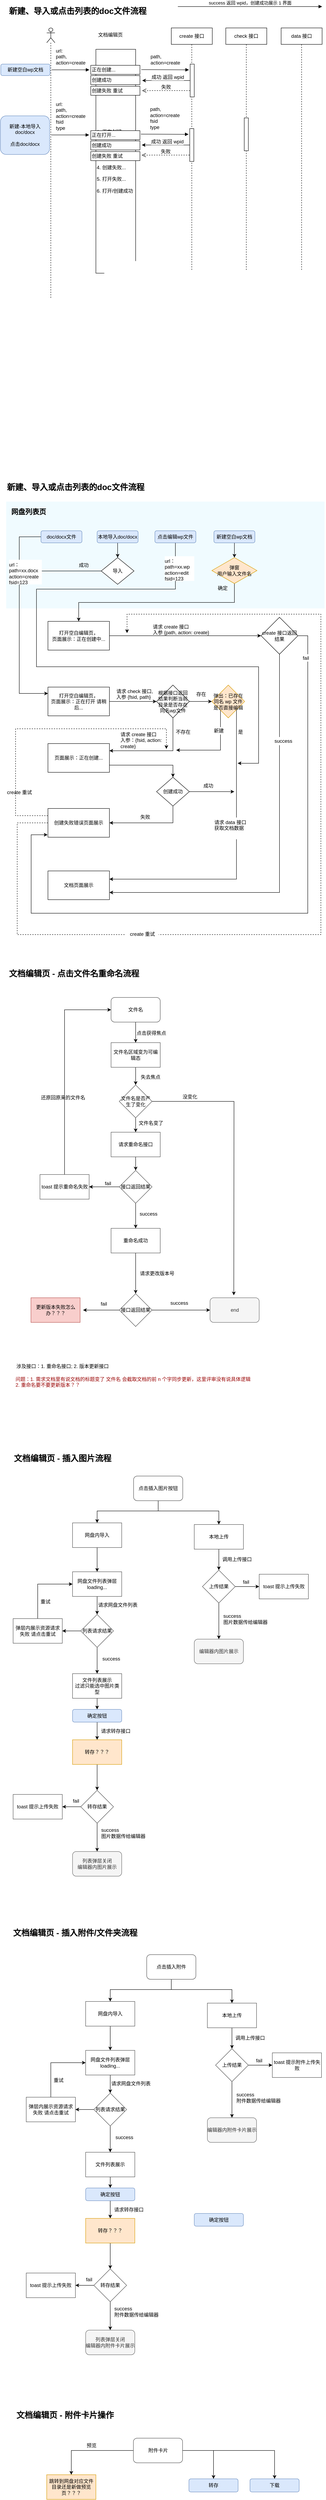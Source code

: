 <mxfile version="13.3.9" type="github">
  <diagram id="Zyiit8WRXVwheUQ-SJ99" name="Page-1">
    <mxGraphModel dx="1351" dy="1966" grid="0" gridSize="10" guides="1" tooltips="1" connect="1" arrows="1" fold="1" page="1" pageScale="1" pageWidth="827" pageHeight="1169" math="0" shadow="0">
      <root>
        <mxCell id="0" />
        <mxCell id="1" parent="0" />
        <mxCell id="1aMFZUBl64lX4fMlub7T-30" value="1. 正在创建...&lt;br&gt;&lt;br&gt;2. 正在打开...&lt;br&gt;&lt;br&gt;3. 正在转码中...&lt;br&gt;&lt;br&gt;4. 创建失败...&lt;br&gt;&lt;br&gt;5. 打开失败...&lt;br&gt;&lt;br&gt;6. 打开/创建成功" style="rounded=0;whiteSpace=wrap;html=1;align=left;" vertex="1" parent="1">
          <mxGeometry x="244" y="-1027" width="97" height="545" as="geometry" />
        </mxCell>
        <mxCell id="uxCuHHejZAC-gQjQRYmj-120" value="" style="rounded=0;whiteSpace=wrap;html=1;fillColor=#F0FBFF;fontSize=12;dashed=1;strokeColor=none;" parent="1" vertex="1">
          <mxGeometry x="25" y="74" width="777" height="260" as="geometry" />
        </mxCell>
        <mxCell id="uxCuHHejZAC-gQjQRYmj-5" style="edgeStyle=orthogonalEdgeStyle;rounded=0;orthogonalLoop=1;jettySize=auto;html=1;exitX=0.5;exitY=1;exitDx=0;exitDy=0;" parent="1" source="uxCuHHejZAC-gQjQRYmj-1" edge="1">
          <mxGeometry relative="1" as="geometry">
            <mxPoint x="590" y="711" as="targetPoint" />
            <Array as="points">
              <mxPoint x="438" y="287" />
              <mxPoint x="99" y="287" />
              <mxPoint x="99" y="476" />
              <mxPoint x="641" y="476" />
              <mxPoint x="641" y="711" />
            </Array>
          </mxGeometry>
        </mxCell>
        <mxCell id="uxCuHHejZAC-gQjQRYmj-1" value="点击编辑wp文件" style="rounded=1;whiteSpace=wrap;html=1;fillColor=#dae8fc;strokeColor=#6c8ebf;" parent="1" vertex="1">
          <mxGeometry x="388" y="145" width="100" height="29.37" as="geometry" />
        </mxCell>
        <mxCell id="XxC4l4LAaYLKOjhg_-a7-9" style="edgeStyle=orthogonalEdgeStyle;rounded=0;orthogonalLoop=1;jettySize=auto;html=1;entryX=0.5;entryY=0;entryDx=0;entryDy=0;fontSize=20;exitX=0.5;exitY=1;exitDx=0;exitDy=0;" parent="1" source="XxC4l4LAaYLKOjhg_-a7-12" target="uxCuHHejZAC-gQjQRYmj-22" edge="1">
          <mxGeometry relative="1" as="geometry" />
        </mxCell>
        <mxCell id="uxCuHHejZAC-gQjQRYmj-20" value="确定" style="text;html=1;align=center;verticalAlign=middle;resizable=0;points=[];autosize=1;" parent="1" vertex="1">
          <mxGeometry x="533" y="275.37" width="40" height="20" as="geometry" />
        </mxCell>
        <mxCell id="uxCuHHejZAC-gQjQRYmj-26" value="" style="edgeStyle=orthogonalEdgeStyle;rounded=0;orthogonalLoop=1;jettySize=auto;html=1;entryX=0;entryY=0.5;entryDx=0;entryDy=0;" parent="1" source="uxCuHHejZAC-gQjQRYmj-22" target="uxCuHHejZAC-gQjQRYmj-25" edge="1">
          <mxGeometry relative="1" as="geometry">
            <Array as="points" />
          </mxGeometry>
        </mxCell>
        <mxCell id="uxCuHHejZAC-gQjQRYmj-22" value="&lt;span&gt;打开空白编辑页，&lt;br&gt;&lt;/span&gt;页面展示：正在创建中..." style="rounded=0;whiteSpace=wrap;html=1;" parent="1" vertex="1">
          <mxGeometry x="127" y="365.5" width="150" height="70" as="geometry" />
        </mxCell>
        <mxCell id="XxC4l4LAaYLKOjhg_-a7-23" style="edgeStyle=orthogonalEdgeStyle;rounded=0;orthogonalLoop=1;jettySize=auto;html=1;entryX=0.5;entryY=0;entryDx=0;entryDy=0;fontSize=12;exitX=1;exitY=0.75;exitDx=0;exitDy=0;" parent="1" source="uxCuHHejZAC-gQjQRYmj-51" target="uxCuHHejZAC-gQjQRYmj-87" edge="1">
          <mxGeometry relative="1" as="geometry" />
        </mxCell>
        <mxCell id="uxCuHHejZAC-gQjQRYmj-51" value="页面展示：正在创建..." style="rounded=0;whiteSpace=wrap;html=1;" parent="1" vertex="1">
          <mxGeometry x="127" y="663" width="150" height="70" as="geometry" />
        </mxCell>
        <mxCell id="uxCuHHejZAC-gQjQRYmj-36" value="" style="edgeStyle=orthogonalEdgeStyle;rounded=0;orthogonalLoop=1;jettySize=auto;html=1;entryX=1;entryY=0.75;entryDx=0;entryDy=0;exitX=0.5;exitY=1;exitDx=0;exitDy=0;" parent="1" source="uxCuHHejZAC-gQjQRYmj-25" target="uxCuHHejZAC-gQjQRYmj-78" edge="1">
          <mxGeometry relative="1" as="geometry">
            <mxPoint x="562" y="445.5" as="sourcePoint" />
            <mxPoint x="527" y="1065.5" as="targetPoint" />
            <Array as="points">
              <mxPoint x="692" y="1025" />
            </Array>
          </mxGeometry>
        </mxCell>
        <mxCell id="XxC4l4LAaYLKOjhg_-a7-25" style="edgeStyle=orthogonalEdgeStyle;rounded=0;orthogonalLoop=1;jettySize=auto;html=1;fontSize=12;" parent="1" source="uxCuHHejZAC-gQjQRYmj-25" edge="1">
          <mxGeometry relative="1" as="geometry">
            <mxPoint x="126" y="885" as="targetPoint" />
            <Array as="points">
              <mxPoint x="761" y="400" />
              <mxPoint x="761" y="1076" />
              <mxPoint x="86" y="1076" />
              <mxPoint x="86" y="885" />
            </Array>
          </mxGeometry>
        </mxCell>
        <mxCell id="uxCuHHejZAC-gQjQRYmj-25" value="create 接口返回结果" style="rhombus;whiteSpace=wrap;html=1;" parent="1" vertex="1">
          <mxGeometry x="647" y="355.5" width="90" height="90" as="geometry" />
        </mxCell>
        <mxCell id="uxCuHHejZAC-gQjQRYmj-27" style="edgeStyle=orthogonalEdgeStyle;rounded=0;orthogonalLoop=1;jettySize=auto;html=1;exitX=0.5;exitY=1;exitDx=0;exitDy=0;" parent="1" source="uxCuHHejZAC-gQjQRYmj-25" target="uxCuHHejZAC-gQjQRYmj-25" edge="1">
          <mxGeometry relative="1" as="geometry" />
        </mxCell>
        <mxCell id="uxCuHHejZAC-gQjQRYmj-31" value="success" style="text;html=1;align=center;verticalAlign=middle;resizable=0;points=[];autosize=1;fillColor=#ffffff;" parent="1" vertex="1">
          <mxGeometry x="671" y="647" width="60" height="20" as="geometry" />
        </mxCell>
        <mxCell id="uxCuHHejZAC-gQjQRYmj-72" value="" style="edgeStyle=orthogonalEdgeStyle;rounded=0;orthogonalLoop=1;jettySize=auto;html=1;fontSize=12;exitX=0;exitY=0.5;exitDx=0;exitDy=0;" parent="1" source="uxCuHHejZAC-gQjQRYmj-118" target="uxCuHHejZAC-gQjQRYmj-55" edge="1">
          <mxGeometry relative="1" as="geometry">
            <mxPoint x="85" y="452.5" as="sourcePoint" />
            <Array as="points">
              <mxPoint x="57" y="160" />
              <mxPoint x="57" y="541" />
            </Array>
          </mxGeometry>
        </mxCell>
        <mxCell id="XxC4l4LAaYLKOjhg_-a7-21" style="edgeStyle=orthogonalEdgeStyle;rounded=0;orthogonalLoop=1;jettySize=auto;html=1;entryX=0;entryY=0.5;entryDx=0;entryDy=0;fontSize=12;" parent="1" source="uxCuHHejZAC-gQjQRYmj-44" target="uxCuHHejZAC-gQjQRYmj-73" edge="1">
          <mxGeometry relative="1" as="geometry" />
        </mxCell>
        <mxCell id="uxCuHHejZAC-gQjQRYmj-44" value="根据接口返回结果判断当前目录是否存在同名wp文件" style="rhombus;whiteSpace=wrap;html=1;" parent="1" vertex="1">
          <mxGeometry x="392" y="520.5" width="80" height="80" as="geometry" />
        </mxCell>
        <mxCell id="uxCuHHejZAC-gQjQRYmj-49" value="请求 create 接口&#xa;入参 {path, action: create}&#xa;" style="text;strokeColor=none;fillColor=none;spacing=0;spacingTop=0;overflow=hidden;rounded=0;dashed=1;fontSize=12;verticalAlign=top;horizontal=1;whiteSpace=wrap;" parent="1" vertex="1">
          <mxGeometry x="383" y="367" width="161" height="50" as="geometry" />
        </mxCell>
        <mxCell id="uxCuHHejZAC-gQjQRYmj-71" style="edgeStyle=orthogonalEdgeStyle;rounded=0;orthogonalLoop=1;jettySize=auto;html=1;entryX=0;entryY=0.5;entryDx=0;entryDy=0;fontSize=12;" parent="1" source="uxCuHHejZAC-gQjQRYmj-55" target="uxCuHHejZAC-gQjQRYmj-44" edge="1">
          <mxGeometry relative="1" as="geometry" />
        </mxCell>
        <mxCell id="uxCuHHejZAC-gQjQRYmj-55" value="&lt;span&gt;打开空白编辑页，&lt;br&gt;&lt;/span&gt;页面展示：正在打开 请稍后..." style="rounded=0;whiteSpace=wrap;html=1;" parent="1" vertex="1">
          <mxGeometry x="127" y="525.5" width="150" height="70" as="geometry" />
        </mxCell>
        <mxCell id="uxCuHHejZAC-gQjQRYmj-56" value="请求 check 接口, &#xa;入参 {fsid, path}&#xa;" style="text;strokeColor=none;fillColor=none;spacing=0;spacingTop=0;overflow=hidden;rounded=0;dashed=1;fontSize=12;verticalAlign=top;horizontal=1;whiteSpace=wrap;" parent="1" vertex="1">
          <mxGeometry x="294" y="524" width="93" height="50" as="geometry" />
        </mxCell>
        <mxCell id="uxCuHHejZAC-gQjQRYmj-80" value="" style="edgeStyle=orthogonalEdgeStyle;rounded=0;orthogonalLoop=1;jettySize=auto;html=1;fontSize=12;exitX=1;exitY=1;exitDx=0;exitDy=0;" parent="1" source="uxCuHHejZAC-gQjQRYmj-73" target="uxCuHHejZAC-gQjQRYmj-78" edge="1">
          <mxGeometry relative="1" as="geometry">
            <mxPoint x="323" y="993" as="targetPoint" />
            <Array as="points">
              <mxPoint x="587" y="993" />
            </Array>
          </mxGeometry>
        </mxCell>
        <mxCell id="uxCuHHejZAC-gQjQRYmj-83" style="edgeStyle=orthogonalEdgeStyle;rounded=0;orthogonalLoop=1;jettySize=auto;html=1;fontSize=12;entryX=1;entryY=0.25;entryDx=0;entryDy=0;exitX=0.5;exitY=1;exitDx=0;exitDy=0;" parent="1" source="uxCuHHejZAC-gQjQRYmj-44" target="uxCuHHejZAC-gQjQRYmj-51" edge="1">
          <mxGeometry relative="1" as="geometry">
            <mxPoint x="319" y="680" as="targetPoint" />
            <Array as="points">
              <mxPoint x="432" y="681" />
            </Array>
          </mxGeometry>
        </mxCell>
        <mxCell id="XxC4l4LAaYLKOjhg_-a7-33" style="edgeStyle=orthogonalEdgeStyle;rounded=0;orthogonalLoop=1;jettySize=auto;html=1;fontSize=12;exitX=0;exitY=1;exitDx=0;exitDy=0;" parent="1" source="uxCuHHejZAC-gQjQRYmj-73" edge="1">
          <mxGeometry relative="1" as="geometry">
            <mxPoint x="440" y="679" as="targetPoint" />
            <Array as="points">
              <mxPoint x="548" y="679" />
            </Array>
          </mxGeometry>
        </mxCell>
        <mxCell id="uxCuHHejZAC-gQjQRYmj-73" value="&lt;span&gt;弹出：已存在同名 wp 文件是否直接编辑&lt;/span&gt;" style="rhombus;whiteSpace=wrap;html=1;fillColor=#ffe6cc;fontSize=12;strokeColor=#d79b00;" parent="1" vertex="1">
          <mxGeometry x="527" y="520.5" width="80" height="80" as="geometry" />
        </mxCell>
        <mxCell id="uxCuHHejZAC-gQjQRYmj-77" value="存在" style="text;html=1;align=left;verticalAlign=middle;resizable=0;points=[];autosize=1;fontSize=12;" parent="1" vertex="1">
          <mxGeometry x="486.5" y="533" width="40" height="20" as="geometry" />
        </mxCell>
        <mxCell id="uxCuHHejZAC-gQjQRYmj-78" value="文档页面展示" style="rounded=0;whiteSpace=wrap;html=1;fillColor=#ffffff;fontSize=12;" parent="1" vertex="1">
          <mxGeometry x="127" y="973" width="150" height="70" as="geometry" />
        </mxCell>
        <mxCell id="uxCuHHejZAC-gQjQRYmj-79" value="是" style="text;strokeColor=none;fillColor=none;spacing=0;spacingTop=0;overflow=hidden;rounded=0;dashed=1;fontSize=12;verticalAlign=top;horizontal=1;whiteSpace=wrap;" parent="1" vertex="1">
          <mxGeometry x="591" y="623" width="23" height="24" as="geometry" />
        </mxCell>
        <mxCell id="uxCuHHejZAC-gQjQRYmj-85" value="请求 create 接口 &#xa;入参：{fsid, action: create}" style="text;strokeColor=none;fillColor=none;spacing=0;spacingTop=0;overflow=hidden;rounded=0;dashed=1;fontSize=12;verticalAlign=top;horizontal=1;whiteSpace=wrap;" parent="1" vertex="1">
          <mxGeometry x="304" y="629" width="100" height="55" as="geometry" />
        </mxCell>
        <mxCell id="uxCuHHejZAC-gQjQRYmj-109" style="edgeStyle=orthogonalEdgeStyle;rounded=0;orthogonalLoop=1;jettySize=auto;html=1;entryX=1;entryY=0.5;entryDx=0;entryDy=0;fontSize=12;exitX=0.5;exitY=1;exitDx=0;exitDy=0;" parent="1" source="uxCuHHejZAC-gQjQRYmj-87" target="uxCuHHejZAC-gQjQRYmj-93" edge="1">
          <mxGeometry relative="1" as="geometry">
            <mxPoint x="393" y="823" as="sourcePoint" />
            <Array as="points">
              <mxPoint x="432" y="856" />
            </Array>
          </mxGeometry>
        </mxCell>
        <mxCell id="XxC4l4LAaYLKOjhg_-a7-22" style="edgeStyle=orthogonalEdgeStyle;rounded=0;orthogonalLoop=1;jettySize=auto;html=1;fontSize=12;" parent="1" source="uxCuHHejZAC-gQjQRYmj-87" edge="1">
          <mxGeometry relative="1" as="geometry">
            <mxPoint x="581.667" y="780" as="targetPoint" />
          </mxGeometry>
        </mxCell>
        <mxCell id="uxCuHHejZAC-gQjQRYmj-87" value="创建成功" style="rhombus;whiteSpace=wrap;html=1;fillColor=#ffffff;fontSize=12;" parent="1" vertex="1">
          <mxGeometry x="392" y="745" width="80" height="70" as="geometry" />
        </mxCell>
        <mxCell id="uxCuHHejZAC-gQjQRYmj-110" style="edgeStyle=orthogonalEdgeStyle;rounded=0;orthogonalLoop=1;jettySize=auto;html=1;fontSize=12;exitX=0;exitY=0.25;exitDx=0;exitDy=0;dashed=1;" parent="1" source="uxCuHHejZAC-gQjQRYmj-93" edge="1">
          <mxGeometry relative="1" as="geometry">
            <mxPoint x="127.0" y="878" as="sourcePoint" />
            <mxPoint x="416" y="676" as="targetPoint" />
            <Array as="points">
              <mxPoint x="48" y="838" />
              <mxPoint x="48" y="627" />
              <mxPoint x="416" y="627" />
            </Array>
          </mxGeometry>
        </mxCell>
        <mxCell id="XxC4l4LAaYLKOjhg_-a7-27" style="edgeStyle=orthogonalEdgeStyle;rounded=0;orthogonalLoop=1;jettySize=auto;html=1;fontSize=12;dashed=1;" parent="1" source="uxCuHHejZAC-gQjQRYmj-93" edge="1">
          <mxGeometry relative="1" as="geometry">
            <mxPoint x="320" y="394" as="targetPoint" />
            <Array as="points">
              <mxPoint x="52" y="856" />
              <mxPoint x="52" y="1128" />
              <mxPoint x="793" y="1128" />
              <mxPoint x="793" y="348" />
              <mxPoint x="320" y="348" />
            </Array>
          </mxGeometry>
        </mxCell>
        <mxCell id="uxCuHHejZAC-gQjQRYmj-93" value="创建失败错误页面展示" style="rounded=0;whiteSpace=wrap;html=1;fillColor=#ffffff;fontSize=12;" parent="1" vertex="1">
          <mxGeometry x="127" y="821" width="150" height="70" as="geometry" />
        </mxCell>
        <mxCell id="uxCuHHejZAC-gQjQRYmj-95" value="失败" style="text;html=1;align=center;verticalAlign=middle;resizable=0;points=[];autosize=1;fontSize=12;" parent="1" vertex="1">
          <mxGeometry x="347" y="833" width="34" height="18" as="geometry" />
        </mxCell>
        <mxCell id="uxCuHHejZAC-gQjQRYmj-98" value="create 重试" style="text;html=1;align=center;verticalAlign=middle;resizable=0;points=[];autosize=1;fontSize=12;" parent="1" vertex="1">
          <mxGeometry x="17" y="772" width="80" height="20" as="geometry" />
        </mxCell>
        <mxCell id="uxCuHHejZAC-gQjQRYmj-114" value="" style="edgeStyle=orthogonalEdgeStyle;rounded=0;orthogonalLoop=1;jettySize=auto;html=1;fontSize=12;" parent="1" source="uxCuHHejZAC-gQjQRYmj-103" target="uxCuHHejZAC-gQjQRYmj-113" edge="1">
          <mxGeometry relative="1" as="geometry" />
        </mxCell>
        <mxCell id="uxCuHHejZAC-gQjQRYmj-103" value="本地导入doc/docx" style="rounded=1;whiteSpace=wrap;html=1;fillColor=#dae8fc;fontSize=12;strokeColor=#6c8ebf;" parent="1" vertex="1">
          <mxGeometry x="247" y="145" width="100" height="29.37" as="geometry" />
        </mxCell>
        <mxCell id="uxCuHHejZAC-gQjQRYmj-106" value="成功" style="text;html=1;align=center;verticalAlign=middle;resizable=0;points=[];autosize=1;fontSize=12;" parent="1" vertex="1">
          <mxGeometry x="501" y="757" width="34" height="18" as="geometry" />
        </mxCell>
        <mxCell id="XxC4l4LAaYLKOjhg_-a7-8" style="edgeStyle=orthogonalEdgeStyle;rounded=0;orthogonalLoop=1;jettySize=auto;html=1;fontSize=20;" parent="1" source="uxCuHHejZAC-gQjQRYmj-113" edge="1">
          <mxGeometry relative="1" as="geometry">
            <mxPoint x="57" y="243" as="targetPoint" />
          </mxGeometry>
        </mxCell>
        <mxCell id="uxCuHHejZAC-gQjQRYmj-113" value="导入" style="rhombus;whiteSpace=wrap;html=1;fillColor=#ffffff;fontSize=12;" parent="1" vertex="1">
          <mxGeometry x="257" y="210.37" width="80" height="65" as="geometry" />
        </mxCell>
        <mxCell id="uxCuHHejZAC-gQjQRYmj-118" value="doc/docx文件" style="rounded=1;whiteSpace=wrap;html=1;fillColor=#dae8fc;fontSize=12;strokeColor=#6c8ebf;" parent="1" vertex="1">
          <mxGeometry x="110" y="145" width="100" height="29.37" as="geometry" />
        </mxCell>
        <mxCell id="uxCuHHejZAC-gQjQRYmj-119" value="成功" style="text;html=1;align=center;verticalAlign=middle;resizable=0;points=[];autosize=1;fontSize=12;" parent="1" vertex="1">
          <mxGeometry x="194" y="219" width="40" height="20" as="geometry" />
        </mxCell>
        <mxCell id="uxCuHHejZAC-gQjQRYmj-122" value="网盘列表页" style="text;html=1;strokeColor=none;fillColor=none;align=center;verticalAlign=middle;whiteSpace=wrap;rounded=0;dashed=1;fontSize=17;fontStyle=1" parent="1" vertex="1">
          <mxGeometry x="30" y="90" width="100" height="20" as="geometry" />
        </mxCell>
        <mxCell id="XxC4l4LAaYLKOjhg_-a7-1" value="新建、导入或点击列表的doc文件流程" style="text;html=1;align=left;verticalAlign=middle;resizable=0;points=[];autosize=1;fontSize=20;fontStyle=1" parent="1" vertex="1">
          <mxGeometry x="25" y="24" width="346" height="28" as="geometry" />
        </mxCell>
        <mxCell id="XxC4l4LAaYLKOjhg_-a7-3" value="文档编辑页 - 点击文件名重命名流程" style="text;html=1;align=left;verticalAlign=middle;resizable=0;points=[];autosize=1;fontSize=20;fontStyle=1" parent="1" vertex="1">
          <mxGeometry x="30" y="1208" width="328" height="28" as="geometry" />
        </mxCell>
        <mxCell id="XxC4l4LAaYLKOjhg_-a7-10" style="edgeStyle=orthogonalEdgeStyle;rounded=0;orthogonalLoop=1;jettySize=auto;html=1;exitX=0.5;exitY=1;exitDx=0;exitDy=0;entryX=0.5;entryY=0;entryDx=0;entryDy=0;" parent="1" source="XxC4l4LAaYLKOjhg_-a7-11" target="XxC4l4LAaYLKOjhg_-a7-12" edge="1">
          <mxGeometry relative="1" as="geometry">
            <mxPoint x="652" y="242.5" as="targetPoint" />
            <Array as="points" />
          </mxGeometry>
        </mxCell>
        <mxCell id="XxC4l4LAaYLKOjhg_-a7-11" value="新建空白wp文档" style="rounded=1;whiteSpace=wrap;html=1;fillColor=#dae8fc;strokeColor=#6c8ebf;" parent="1" vertex="1">
          <mxGeometry x="532" y="145" width="100" height="29.37" as="geometry" />
        </mxCell>
        <mxCell id="XxC4l4LAaYLKOjhg_-a7-12" value="弹窗&lt;br&gt;用户输入文件名" style="rhombus;whiteSpace=wrap;html=1;fillColor=#ffe6cc;strokeColor=#d79b00;" parent="1" vertex="1">
          <mxGeometry x="527" y="210.37" width="110" height="63" as="geometry" />
        </mxCell>
        <mxCell id="XxC4l4LAaYLKOjhg_-a7-14" value="请求 data 接口 获取文档数据" style="text;strokeColor=none;fillColor=#ffffff;spacing=0;spacingTop=0;overflow=hidden;rounded=0;dashed=1;fontSize=12;verticalAlign=top;horizontal=1;whiteSpace=wrap;" parent="1" vertex="1">
          <mxGeometry x="533" y="843" width="87" height="53" as="geometry" />
        </mxCell>
        <mxCell id="XxC4l4LAaYLKOjhg_-a7-15" value="url：&#xa;path=xx.wp&#xa;action=edit&#xa;fsid=123&#xa;&#xa;&#xa;" style="text;strokeColor=none;fillColor=#ffffff;spacing=0;spacingTop=0;overflow=hidden;rounded=0;dashed=1;fontSize=12;verticalAlign=top;horizontal=1;whiteSpace=wrap;" parent="1" vertex="1">
          <mxGeometry x="412" y="207" width="72" height="60" as="geometry" />
        </mxCell>
        <mxCell id="XxC4l4LAaYLKOjhg_-a7-17" value="不存在" style="text;html=1;align=left;verticalAlign=middle;resizable=0;points=[];autosize=1;fontSize=12;horizontal=1;" parent="1" vertex="1">
          <mxGeometry x="437" y="626" width="46" height="18" as="geometry" />
        </mxCell>
        <mxCell id="XxC4l4LAaYLKOjhg_-a7-26" value="fail" style="text;html=1;align=center;verticalAlign=middle;resizable=0;points=[];autosize=1;fillColor=#ffffff;" parent="1" vertex="1">
          <mxGeometry x="743" y="445.5" width="25" height="18" as="geometry" />
        </mxCell>
        <mxCell id="uxCuHHejZAC-gQjQRYmj-53" value="url：&#xa;path=xx.docx&#xa;action=create&#xa;fsid=123&#xa;&#xa;&#xa;" style="text;strokeColor=none;fillColor=#ffffff;spacing=0;spacingTop=0;overflow=hidden;rounded=0;dashed=1;fontSize=12;verticalAlign=top;horizontal=1;whiteSpace=wrap;" parent="1" vertex="1">
          <mxGeometry x="32" y="215.5" width="80" height="60" as="geometry" />
        </mxCell>
        <mxCell id="XxC4l4LAaYLKOjhg_-a7-32" value="create 重试" style="text;html=1;align=center;verticalAlign=middle;resizable=0;points=[];autosize=1;fontSize=12;fillColor=#ffffff;" parent="1" vertex="1">
          <mxGeometry x="317" y="1117" width="80" height="20" as="geometry" />
        </mxCell>
        <mxCell id="XxC4l4LAaYLKOjhg_-a7-34" value="新建" style="text;html=1;align=left;verticalAlign=middle;resizable=0;points=[];autosize=1;fontSize=12;horizontal=1;fillColor=#ffffff;" parent="1" vertex="1">
          <mxGeometry x="530" y="623" width="34" height="18" as="geometry" />
        </mxCell>
        <mxCell id="XxC4l4LAaYLKOjhg_-a7-44" style="edgeStyle=orthogonalEdgeStyle;rounded=0;orthogonalLoop=1;jettySize=auto;html=1;entryX=0.5;entryY=0;entryDx=0;entryDy=0;fontSize=12;" parent="1" source="XxC4l4LAaYLKOjhg_-a7-36" target="XxC4l4LAaYLKOjhg_-a7-43" edge="1">
          <mxGeometry relative="1" as="geometry" />
        </mxCell>
        <mxCell id="XxC4l4LAaYLKOjhg_-a7-36" value="请求重命名接口" style="rounded=0;whiteSpace=wrap;html=1;strokeColor=#4D4D4D;fillColor=#ffffff;fontSize=12;align=center;" parent="1" vertex="1">
          <mxGeometry x="281" y="1609" width="120" height="60" as="geometry" />
        </mxCell>
        <mxCell id="XxC4l4LAaYLKOjhg_-a7-41" style="edgeStyle=orthogonalEdgeStyle;rounded=0;orthogonalLoop=1;jettySize=auto;html=1;entryX=0.5;entryY=0;entryDx=0;entryDy=0;fontSize=12;" parent="1" source="XxC4l4LAaYLKOjhg_-a7-37" target="XxC4l4LAaYLKOjhg_-a7-36" edge="1">
          <mxGeometry relative="1" as="geometry" />
        </mxCell>
        <mxCell id="XxC4l4LAaYLKOjhg_-a7-64" style="edgeStyle=orthogonalEdgeStyle;rounded=0;orthogonalLoop=1;jettySize=auto;html=1;fontSize=12;" parent="1" source="XxC4l4LAaYLKOjhg_-a7-37" edge="1">
          <mxGeometry relative="1" as="geometry">
            <mxPoint x="580.5" y="2006" as="targetPoint" />
          </mxGeometry>
        </mxCell>
        <mxCell id="XxC4l4LAaYLKOjhg_-a7-37" value="文件名是否产生了变化" style="rhombus;whiteSpace=wrap;html=1;strokeColor=#4D4D4D;fillColor=#ffffff;fontSize=12;align=center;" parent="1" vertex="1">
          <mxGeometry x="301" y="1494" width="80" height="80" as="geometry" />
        </mxCell>
        <mxCell id="XxC4l4LAaYLKOjhg_-a7-59" style="edgeStyle=orthogonalEdgeStyle;rounded=0;orthogonalLoop=1;jettySize=auto;html=1;entryX=0.5;entryY=0;entryDx=0;entryDy=0;fontSize=12;" parent="1" source="XxC4l4LAaYLKOjhg_-a7-38" target="XxC4l4LAaYLKOjhg_-a7-58" edge="1">
          <mxGeometry relative="1" as="geometry" />
        </mxCell>
        <mxCell id="XxC4l4LAaYLKOjhg_-a7-38" value="文件名" style="rounded=1;whiteSpace=wrap;html=1;strokeColor=#4D4D4D;fillColor=#ffffff;fontSize=12;align=center;" parent="1" vertex="1">
          <mxGeometry x="281" y="1281" width="120" height="60" as="geometry" />
        </mxCell>
        <mxCell id="XxC4l4LAaYLKOjhg_-a7-39" value="失去焦点" style="text;html=1;align=center;verticalAlign=middle;resizable=0;points=[];autosize=1;fontSize=12;" parent="1" vertex="1">
          <mxGeometry x="347.5" y="1466" width="58" height="18" as="geometry" />
        </mxCell>
        <mxCell id="XxC4l4LAaYLKOjhg_-a7-42" value="文件名变了" style="text;html=1;align=center;verticalAlign=middle;resizable=0;points=[];autosize=1;fontSize=12;" parent="1" vertex="1">
          <mxGeometry x="343" y="1578" width="70" height="18" as="geometry" />
        </mxCell>
        <mxCell id="XxC4l4LAaYLKOjhg_-a7-47" style="edgeStyle=orthogonalEdgeStyle;rounded=0;orthogonalLoop=1;jettySize=auto;html=1;exitX=0.5;exitY=1;exitDx=0;exitDy=0;entryX=0.5;entryY=0;entryDx=0;entryDy=0;fontSize=12;" parent="1" source="XxC4l4LAaYLKOjhg_-a7-43" target="XxC4l4LAaYLKOjhg_-a7-46" edge="1">
          <mxGeometry relative="1" as="geometry" />
        </mxCell>
        <mxCell id="XxC4l4LAaYLKOjhg_-a7-68" style="edgeStyle=orthogonalEdgeStyle;rounded=0;orthogonalLoop=1;jettySize=auto;html=1;entryX=1;entryY=0.5;entryDx=0;entryDy=0;fontSize=12;" parent="1" source="XxC4l4LAaYLKOjhg_-a7-43" target="XxC4l4LAaYLKOjhg_-a7-66" edge="1">
          <mxGeometry relative="1" as="geometry" />
        </mxCell>
        <mxCell id="XxC4l4LAaYLKOjhg_-a7-43" value="接口返回结果" style="rhombus;whiteSpace=wrap;html=1;strokeColor=#4D4D4D;fillColor=#ffffff;fontSize=12;align=center;" parent="1" vertex="1">
          <mxGeometry x="301" y="1702" width="80" height="80" as="geometry" />
        </mxCell>
        <mxCell id="XxC4l4LAaYLKOjhg_-a7-51" style="edgeStyle=orthogonalEdgeStyle;rounded=0;orthogonalLoop=1;jettySize=auto;html=1;entryX=0.5;entryY=0;entryDx=0;entryDy=0;fontSize=12;" parent="1" source="XxC4l4LAaYLKOjhg_-a7-46" target="XxC4l4LAaYLKOjhg_-a7-50" edge="1">
          <mxGeometry relative="1" as="geometry" />
        </mxCell>
        <mxCell id="XxC4l4LAaYLKOjhg_-a7-46" value="重命名成功" style="rounded=0;whiteSpace=wrap;html=1;strokeColor=#4D4D4D;fillColor=#ffffff;fontSize=12;align=center;" parent="1" vertex="1">
          <mxGeometry x="281" y="1843" width="120" height="60" as="geometry" />
        </mxCell>
        <mxCell id="XxC4l4LAaYLKOjhg_-a7-48" value="success" style="text;html=1;align=center;verticalAlign=middle;resizable=0;points=[];autosize=1;fontSize=12;" parent="1" vertex="1">
          <mxGeometry x="345.5" y="1799" width="53" height="18" as="geometry" />
        </mxCell>
        <mxCell id="XxC4l4LAaYLKOjhg_-a7-54" style="edgeStyle=orthogonalEdgeStyle;rounded=0;orthogonalLoop=1;jettySize=auto;html=1;exitX=1;exitY=0.5;exitDx=0;exitDy=0;entryX=0;entryY=0.5;entryDx=0;entryDy=0;fontSize=12;" parent="1" source="XxC4l4LAaYLKOjhg_-a7-50" target="XxC4l4LAaYLKOjhg_-a7-56" edge="1">
          <mxGeometry relative="1" as="geometry">
            <mxPoint x="631.5" y="1904" as="targetPoint" />
          </mxGeometry>
        </mxCell>
        <mxCell id="XxC4l4LAaYLKOjhg_-a7-72" style="edgeStyle=orthogonalEdgeStyle;rounded=0;orthogonalLoop=1;jettySize=auto;html=1;fontSize=12;" parent="1" source="XxC4l4LAaYLKOjhg_-a7-50" edge="1">
          <mxGeometry relative="1" as="geometry">
            <mxPoint x="212.731" y="2042" as="targetPoint" />
          </mxGeometry>
        </mxCell>
        <mxCell id="XxC4l4LAaYLKOjhg_-a7-50" value="接口返回结果" style="rhombus;whiteSpace=wrap;html=1;strokeColor=#4D4D4D;fillColor=#ffffff;fontSize=12;align=center;" parent="1" vertex="1">
          <mxGeometry x="301" y="2002" width="80" height="80" as="geometry" />
        </mxCell>
        <mxCell id="XxC4l4LAaYLKOjhg_-a7-52" value="请求更改版本号" style="text;html=1;align=center;verticalAlign=middle;resizable=0;points=[];autosize=1;fontSize=12;" parent="1" vertex="1">
          <mxGeometry x="345.5" y="1944" width="94" height="18" as="geometry" />
        </mxCell>
        <mxCell id="XxC4l4LAaYLKOjhg_-a7-55" value="success" style="text;html=1;align=center;verticalAlign=middle;resizable=0;points=[];autosize=1;fontSize=12;" parent="1" vertex="1">
          <mxGeometry x="420.5" y="2016" width="53" height="18" as="geometry" />
        </mxCell>
        <mxCell id="XxC4l4LAaYLKOjhg_-a7-56" value="end" style="rounded=1;whiteSpace=wrap;html=1;strokeColor=#666666;fillColor=#f5f5f5;fontSize=12;align=center;fontColor=#333333;" parent="1" vertex="1">
          <mxGeometry x="522.5" y="2012" width="120" height="60" as="geometry" />
        </mxCell>
        <mxCell id="XxC4l4LAaYLKOjhg_-a7-61" style="edgeStyle=orthogonalEdgeStyle;rounded=0;orthogonalLoop=1;jettySize=auto;html=1;fontSize=12;" parent="1" source="XxC4l4LAaYLKOjhg_-a7-58" target="XxC4l4LAaYLKOjhg_-a7-37" edge="1">
          <mxGeometry relative="1" as="geometry" />
        </mxCell>
        <mxCell id="XxC4l4LAaYLKOjhg_-a7-58" value="文件名区域变为可编辑态" style="rounded=0;whiteSpace=wrap;html=1;strokeColor=#4D4D4D;fillColor=#ffffff;fontSize=12;align=center;" parent="1" vertex="1">
          <mxGeometry x="281" y="1391" width="120" height="60" as="geometry" />
        </mxCell>
        <mxCell id="XxC4l4LAaYLKOjhg_-a7-60" value="点击获得焦点" style="text;html=1;align=center;verticalAlign=middle;resizable=0;points=[];autosize=1;fontSize=12;" parent="1" vertex="1">
          <mxGeometry x="338" y="1359" width="82" height="18" as="geometry" />
        </mxCell>
        <mxCell id="XxC4l4LAaYLKOjhg_-a7-65" value="没变化" style="text;html=1;align=center;verticalAlign=middle;resizable=0;points=[];autosize=1;fontSize=12;" parent="1" vertex="1">
          <mxGeometry x="449.5" y="1514" width="46" height="18" as="geometry" />
        </mxCell>
        <mxCell id="XxC4l4LAaYLKOjhg_-a7-67" style="edgeStyle=orthogonalEdgeStyle;rounded=0;orthogonalLoop=1;jettySize=auto;html=1;entryX=0;entryY=0.5;entryDx=0;entryDy=0;fontSize=12;exitX=0.5;exitY=0;exitDx=0;exitDy=0;" parent="1" source="XxC4l4LAaYLKOjhg_-a7-66" target="XxC4l4LAaYLKOjhg_-a7-38" edge="1">
          <mxGeometry relative="1" as="geometry">
            <Array as="points">
              <mxPoint x="167.5" y="1311" />
            </Array>
          </mxGeometry>
        </mxCell>
        <mxCell id="XxC4l4LAaYLKOjhg_-a7-66" value="toast 提示重命名失败" style="rounded=0;whiteSpace=wrap;html=1;strokeColor=#4D4D4D;fillColor=#ffffff;fontSize=12;align=center;" parent="1" vertex="1">
          <mxGeometry x="107.5" y="1712" width="120" height="60" as="geometry" />
        </mxCell>
        <mxCell id="XxC4l4LAaYLKOjhg_-a7-69" value="fail" style="text;html=1;align=center;verticalAlign=middle;resizable=0;points=[];autosize=1;fontSize=12;" parent="1" vertex="1">
          <mxGeometry x="260.5" y="1725" width="25" height="18" as="geometry" />
        </mxCell>
        <mxCell id="XxC4l4LAaYLKOjhg_-a7-70" value="&lt;h1&gt;&lt;span style=&quot;font-size: 12px ; font-weight: normal&quot;&gt;还原回原来的文件名&lt;/span&gt;&lt;br&gt;&lt;/h1&gt;" style="text;html=1;strokeColor=none;fillColor=none;spacing=5;spacingTop=-20;whiteSpace=wrap;overflow=hidden;rounded=0;fontSize=12;align=center;" parent="1" vertex="1">
          <mxGeometry x="94.5" y="1501" width="138" height="40" as="geometry" />
        </mxCell>
        <mxCell id="XxC4l4LAaYLKOjhg_-a7-71" value="涉及接口：1. 重命名接口; 2. 版本更新接口" style="text;html=1;align=left;verticalAlign=middle;resizable=0;points=[];autosize=1;fontSize=12;" parent="1" vertex="1">
          <mxGeometry x="48" y="2170" width="235" height="18" as="geometry" />
        </mxCell>
        <mxCell id="XxC4l4LAaYLKOjhg_-a7-73" value="fail" style="text;html=1;align=center;verticalAlign=middle;resizable=0;points=[];autosize=1;fontSize=12;" parent="1" vertex="1">
          <mxGeometry x="250.5" y="2018" width="25" height="18" as="geometry" />
        </mxCell>
        <mxCell id="XxC4l4LAaYLKOjhg_-a7-75" value="更新版本失败怎么办？？？" style="rounded=0;whiteSpace=wrap;html=1;strokeColor=#b85450;fillColor=#f8cecc;fontSize=12;align=center;" parent="1" vertex="1">
          <mxGeometry x="85.5" y="2012" width="120" height="60" as="geometry" />
        </mxCell>
        <mxCell id="XxC4l4LAaYLKOjhg_-a7-78" value="问题：1. 需求文档里有说文档的标题变了 文件名 会截取文档的前 n 个字同步更新，这里评审没有说具体逻辑&#xa;2. 重命名要不要更新版本？？" style="text;strokeColor=none;fillColor=none;spacing=0;spacingTop=0;overflow=hidden;rounded=0;fontSize=12;align=left;labelPosition=center;verticalLabelPosition=middle;verticalAlign=middle;labelBackgroundColor=none;fontColor=#990000;" parent="1" vertex="1">
          <mxGeometry x="48" y="2192" width="695" height="49" as="geometry" />
        </mxCell>
        <mxCell id="XxC4l4LAaYLKOjhg_-a7-79" value="文档编辑页 - 插入图片流程" style="text;html=1;align=left;verticalAlign=middle;resizable=0;points=[];autosize=1;fontSize=20;fontStyle=1" parent="1" vertex="1">
          <mxGeometry x="42" y="2388" width="248" height="28" as="geometry" />
        </mxCell>
        <mxCell id="XxC4l4LAaYLKOjhg_-a7-112" style="edgeStyle=orthogonalEdgeStyle;rounded=0;orthogonalLoop=1;jettySize=auto;html=1;exitX=0.5;exitY=1;exitDx=0;exitDy=0;entryX=0.5;entryY=0;entryDx=0;entryDy=0;fontSize=12;fontColor=#000000;" parent="1" source="XxC4l4LAaYLKOjhg_-a7-80" target="XxC4l4LAaYLKOjhg_-a7-84" edge="1">
          <mxGeometry relative="1" as="geometry">
            <Array as="points">
              <mxPoint x="396" y="2531" />
              <mxPoint x="247" y="2531" />
            </Array>
          </mxGeometry>
        </mxCell>
        <mxCell id="XxC4l4LAaYLKOjhg_-a7-113" style="edgeStyle=orthogonalEdgeStyle;rounded=0;orthogonalLoop=1;jettySize=auto;html=1;exitX=0.5;exitY=1;exitDx=0;exitDy=0;entryX=0.5;entryY=0;entryDx=0;entryDy=0;fontSize=12;fontColor=#000000;" parent="1" source="XxC4l4LAaYLKOjhg_-a7-80" target="XxC4l4LAaYLKOjhg_-a7-83" edge="1">
          <mxGeometry relative="1" as="geometry">
            <Array as="points">
              <mxPoint x="396" y="2531" />
              <mxPoint x="544" y="2531" />
            </Array>
          </mxGeometry>
        </mxCell>
        <mxCell id="XxC4l4LAaYLKOjhg_-a7-80" value="&lt;font color=&quot;#000000&quot;&gt;点击插入图片按钮&lt;/font&gt;" style="rounded=1;whiteSpace=wrap;html=1;labelBackgroundColor=none;strokeColor=#4D4D4D;fillColor=#ffffff;fontSize=12;fontColor=#990000;align=center;" parent="1" vertex="1">
          <mxGeometry x="336" y="2446" width="120" height="60" as="geometry" />
        </mxCell>
        <mxCell id="XxC4l4LAaYLKOjhg_-a7-119" value="" style="edgeStyle=orthogonalEdgeStyle;rounded=0;orthogonalLoop=1;jettySize=auto;html=1;fontSize=12;fontColor=#000000;" parent="1" source="XxC4l4LAaYLKOjhg_-a7-83" target="XxC4l4LAaYLKOjhg_-a7-118" edge="1">
          <mxGeometry relative="1" as="geometry" />
        </mxCell>
        <mxCell id="XxC4l4LAaYLKOjhg_-a7-83" value="本地上传" style="rounded=0;whiteSpace=wrap;html=1;labelBackgroundColor=none;strokeColor=#4D4D4D;fillColor=#ffffff;fontSize=12;fontColor=#000000;align=center;" parent="1" vertex="1">
          <mxGeometry x="484" y="2564" width="120" height="60" as="geometry" />
        </mxCell>
        <mxCell id="XxC4l4LAaYLKOjhg_-a7-114" style="edgeStyle=orthogonalEdgeStyle;rounded=0;orthogonalLoop=1;jettySize=auto;html=1;exitX=0.5;exitY=1;exitDx=0;exitDy=0;fontSize=12;fontColor=#000000;" parent="1" source="XxC4l4LAaYLKOjhg_-a7-84" target="XxC4l4LAaYLKOjhg_-a7-85" edge="1">
          <mxGeometry relative="1" as="geometry" />
        </mxCell>
        <mxCell id="XxC4l4LAaYLKOjhg_-a7-84" value="网盘内导入" style="rounded=0;whiteSpace=wrap;html=1;labelBackgroundColor=none;strokeColor=#4D4D4D;fillColor=#ffffff;fontSize=12;fontColor=#000000;align=center;" parent="1" vertex="1">
          <mxGeometry x="187" y="2560" width="120" height="60" as="geometry" />
        </mxCell>
        <mxCell id="XxC4l4LAaYLKOjhg_-a7-90" style="edgeStyle=orthogonalEdgeStyle;rounded=0;orthogonalLoop=1;jettySize=auto;html=1;exitX=0.5;exitY=1;exitDx=0;exitDy=0;fontSize=12;fontColor=#000000;" parent="1" source="XxC4l4LAaYLKOjhg_-a7-85" target="XxC4l4LAaYLKOjhg_-a7-88" edge="1">
          <mxGeometry relative="1" as="geometry" />
        </mxCell>
        <mxCell id="XxC4l4LAaYLKOjhg_-a7-85" value="网盘文件列表弹层&lt;br&gt;loading..." style="rounded=0;whiteSpace=wrap;html=1;labelBackgroundColor=none;strokeColor=#4D4D4D;fillColor=#ffffff;fontSize=12;fontColor=#000000;align=center;" parent="1" vertex="1">
          <mxGeometry x="187" y="2679" width="120" height="60" as="geometry" />
        </mxCell>
        <mxCell id="XxC4l4LAaYLKOjhg_-a7-116" style="edgeStyle=orthogonalEdgeStyle;rounded=0;orthogonalLoop=1;jettySize=auto;html=1;exitX=0.5;exitY=1;exitDx=0;exitDy=0;fontSize=12;fontColor=#000000;" parent="1" source="XxC4l4LAaYLKOjhg_-a7-86" target="XxC4l4LAaYLKOjhg_-a7-97" edge="1">
          <mxGeometry relative="1" as="geometry" />
        </mxCell>
        <mxCell id="XxC4l4LAaYLKOjhg_-a7-86" value="文件列表展示&lt;br&gt;过滤只能选中图片类型" style="rounded=0;whiteSpace=wrap;html=1;labelBackgroundColor=none;strokeColor=#4D4D4D;fillColor=#ffffff;fontSize=12;fontColor=#000000;align=center;" parent="1" vertex="1">
          <mxGeometry x="187" y="2927" width="120" height="60" as="geometry" />
        </mxCell>
        <mxCell id="XxC4l4LAaYLKOjhg_-a7-91" style="edgeStyle=orthogonalEdgeStyle;rounded=0;orthogonalLoop=1;jettySize=auto;html=1;exitX=0.5;exitY=1;exitDx=0;exitDy=0;fontSize=12;fontColor=#000000;" parent="1" source="XxC4l4LAaYLKOjhg_-a7-88" target="XxC4l4LAaYLKOjhg_-a7-86" edge="1">
          <mxGeometry relative="1" as="geometry" />
        </mxCell>
        <mxCell id="XxC4l4LAaYLKOjhg_-a7-94" style="edgeStyle=orthogonalEdgeStyle;rounded=0;orthogonalLoop=1;jettySize=auto;html=1;exitX=0;exitY=0.5;exitDx=0;exitDy=0;entryX=1;entryY=0.5;entryDx=0;entryDy=0;fontSize=12;fontColor=#000000;" parent="1" source="XxC4l4LAaYLKOjhg_-a7-88" target="XxC4l4LAaYLKOjhg_-a7-93" edge="1">
          <mxGeometry relative="1" as="geometry" />
        </mxCell>
        <mxCell id="XxC4l4LAaYLKOjhg_-a7-88" value="列表请求结果" style="rhombus;whiteSpace=wrap;html=1;labelBackgroundColor=none;strokeColor=#4D4D4D;fillColor=#ffffff;fontSize=12;fontColor=#000000;align=center;" parent="1" vertex="1">
          <mxGeometry x="207" y="2783" width="80" height="80" as="geometry" />
        </mxCell>
        <mxCell id="XxC4l4LAaYLKOjhg_-a7-89" value="请求网盘文件列表" style="text;html=1;align=center;verticalAlign=middle;resizable=0;points=[];autosize=1;fontSize=12;fontColor=#000000;" parent="1" vertex="1">
          <mxGeometry x="244" y="2751" width="106" height="18" as="geometry" />
        </mxCell>
        <mxCell id="XxC4l4LAaYLKOjhg_-a7-92" value="success" style="text;html=1;align=center;verticalAlign=middle;resizable=0;points=[];autosize=1;fontSize=12;fontColor=#000000;" parent="1" vertex="1">
          <mxGeometry x="254" y="2882" width="53" height="18" as="geometry" />
        </mxCell>
        <mxCell id="XxC4l4LAaYLKOjhg_-a7-95" style="edgeStyle=orthogonalEdgeStyle;rounded=0;orthogonalLoop=1;jettySize=auto;html=1;exitX=0.5;exitY=0;exitDx=0;exitDy=0;entryX=0;entryY=0.5;entryDx=0;entryDy=0;fontSize=12;fontColor=#000000;" parent="1" source="XxC4l4LAaYLKOjhg_-a7-93" target="XxC4l4LAaYLKOjhg_-a7-85" edge="1">
          <mxGeometry relative="1" as="geometry" />
        </mxCell>
        <mxCell id="XxC4l4LAaYLKOjhg_-a7-93" value="弹层内展示资源请求失败 请点击重试" style="rounded=0;whiteSpace=wrap;html=1;labelBackgroundColor=none;strokeColor=#4D4D4D;fillColor=#ffffff;fontSize=12;fontColor=#000000;align=center;" parent="1" vertex="1">
          <mxGeometry x="42" y="2793" width="120" height="60" as="geometry" />
        </mxCell>
        <mxCell id="XxC4l4LAaYLKOjhg_-a7-96" value="重试" style="text;html=1;align=left;verticalAlign=middle;resizable=0;points=[];autosize=1;fontSize=12;fontColor=#000000;" parent="1" vertex="1">
          <mxGeometry x="107" y="2743" width="34" height="18" as="geometry" />
        </mxCell>
        <mxCell id="XxC4l4LAaYLKOjhg_-a7-101" value="" style="edgeStyle=orthogonalEdgeStyle;rounded=0;orthogonalLoop=1;jettySize=auto;html=1;fontSize=12;fontColor=#000000;" parent="1" source="XxC4l4LAaYLKOjhg_-a7-97" target="XxC4l4LAaYLKOjhg_-a7-98" edge="1">
          <mxGeometry relative="1" as="geometry" />
        </mxCell>
        <mxCell id="XxC4l4LAaYLKOjhg_-a7-97" value="确定按钮" style="rounded=1;whiteSpace=wrap;html=1;labelBackgroundColor=none;strokeColor=#6c8ebf;fillColor=#dae8fc;fontSize=12;align=center;" parent="1" vertex="1">
          <mxGeometry x="187" y="3014" width="120" height="31" as="geometry" />
        </mxCell>
        <mxCell id="XxC4l4LAaYLKOjhg_-a7-103" value="" style="edgeStyle=orthogonalEdgeStyle;rounded=0;orthogonalLoop=1;jettySize=auto;html=1;fontSize=12;fontColor=#000000;" parent="1" source="XxC4l4LAaYLKOjhg_-a7-98" target="XxC4l4LAaYLKOjhg_-a7-99" edge="1">
          <mxGeometry relative="1" as="geometry" />
        </mxCell>
        <mxCell id="XxC4l4LAaYLKOjhg_-a7-98" value="转存？？？" style="rounded=0;whiteSpace=wrap;html=1;labelBackgroundColor=none;strokeColor=#d79b00;fillColor=#ffe6cc;fontSize=12;align=center;" parent="1" vertex="1">
          <mxGeometry x="187" y="3088" width="120" height="60" as="geometry" />
        </mxCell>
        <mxCell id="XxC4l4LAaYLKOjhg_-a7-104" value="" style="edgeStyle=orthogonalEdgeStyle;rounded=0;orthogonalLoop=1;jettySize=auto;html=1;fontSize=12;fontColor=#000000;" parent="1" source="XxC4l4LAaYLKOjhg_-a7-99" target="XxC4l4LAaYLKOjhg_-a7-100" edge="1">
          <mxGeometry relative="1" as="geometry" />
        </mxCell>
        <mxCell id="XxC4l4LAaYLKOjhg_-a7-108" value="" style="edgeStyle=orthogonalEdgeStyle;rounded=0;orthogonalLoop=1;jettySize=auto;html=1;fontSize=12;fontColor=#000000;entryX=0.5;entryY=0;entryDx=0;entryDy=0;" parent="1" source="XxC4l4LAaYLKOjhg_-a7-99" target="XxC4l4LAaYLKOjhg_-a7-110" edge="1">
          <mxGeometry relative="1" as="geometry">
            <mxPoint x="247.0" y="3346" as="targetPoint" />
          </mxGeometry>
        </mxCell>
        <mxCell id="XxC4l4LAaYLKOjhg_-a7-99" value="转存结果" style="rhombus;whiteSpace=wrap;html=1;labelBackgroundColor=none;strokeColor=#4D4D4D;fillColor=#ffffff;fontSize=12;fontColor=#000000;align=center;" parent="1" vertex="1">
          <mxGeometry x="207" y="3211" width="80" height="80" as="geometry" />
        </mxCell>
        <mxCell id="XxC4l4LAaYLKOjhg_-a7-100" value="toast 提示上传失败" style="rounded=0;whiteSpace=wrap;html=1;labelBackgroundColor=none;strokeColor=#4D4D4D;fillColor=#ffffff;fontSize=12;fontColor=#000000;align=center;" parent="1" vertex="1">
          <mxGeometry x="42" y="3221" width="120" height="60" as="geometry" />
        </mxCell>
        <mxCell id="XxC4l4LAaYLKOjhg_-a7-102" value="请求转存接口" style="text;html=1;align=center;verticalAlign=middle;resizable=0;points=[];autosize=1;fontSize=12;fontColor=#000000;" parent="1" vertex="1">
          <mxGeometry x="250.5" y="3058" width="82" height="18" as="geometry" />
        </mxCell>
        <mxCell id="XxC4l4LAaYLKOjhg_-a7-105" value="fail" style="text;html=1;align=center;verticalAlign=middle;resizable=0;points=[];autosize=1;fontSize=12;fontColor=#000000;" parent="1" vertex="1">
          <mxGeometry x="182" y="3228" width="25" height="18" as="geometry" />
        </mxCell>
        <mxCell id="XxC4l4LAaYLKOjhg_-a7-109" value="success&lt;br&gt;图片数据传给编辑器" style="text;html=1;align=left;verticalAlign=middle;resizable=0;points=[];autosize=1;fontSize=12;fontColor=#000000;" parent="1" vertex="1">
          <mxGeometry x="254.5" y="3299" width="118" height="32" as="geometry" />
        </mxCell>
        <mxCell id="XxC4l4LAaYLKOjhg_-a7-110" value="列表弹层关闭&#xa;编辑器内图片展示" style="rounded=1;labelBackgroundColor=none;strokeColor=#666666;fillColor=#f5f5f5;fontSize=12;fontColor=#333333;align=center;verticalAlign=middle;spacing=0;whiteSpace=wrap;" parent="1" vertex="1">
          <mxGeometry x="187" y="3360" width="120" height="60" as="geometry" />
        </mxCell>
        <mxCell id="XxC4l4LAaYLKOjhg_-a7-117" value="toast 提示上传失败" style="rounded=0;whiteSpace=wrap;html=1;labelBackgroundColor=none;strokeColor=#4D4D4D;fillColor=#ffffff;fontSize=12;fontColor=#000000;align=center;" parent="1" vertex="1">
          <mxGeometry x="642.5" y="2685" width="120" height="60" as="geometry" />
        </mxCell>
        <mxCell id="XxC4l4LAaYLKOjhg_-a7-121" value="" style="edgeStyle=orthogonalEdgeStyle;rounded=0;orthogonalLoop=1;jettySize=auto;html=1;fontSize=12;fontColor=#000000;" parent="1" source="XxC4l4LAaYLKOjhg_-a7-118" target="XxC4l4LAaYLKOjhg_-a7-117" edge="1">
          <mxGeometry relative="1" as="geometry" />
        </mxCell>
        <mxCell id="XxC4l4LAaYLKOjhg_-a7-125" value="" style="edgeStyle=orthogonalEdgeStyle;rounded=0;orthogonalLoop=1;jettySize=auto;html=1;fontSize=12;fontColor=#000000;entryX=0.5;entryY=0;entryDx=0;entryDy=0;" parent="1" source="XxC4l4LAaYLKOjhg_-a7-118" target="XxC4l4LAaYLKOjhg_-a7-123" edge="1">
          <mxGeometry relative="1" as="geometry">
            <mxPoint x="544.0" y="2835.0" as="targetPoint" />
          </mxGeometry>
        </mxCell>
        <mxCell id="XxC4l4LAaYLKOjhg_-a7-118" value="上传结果" style="rhombus;whiteSpace=wrap;html=1;labelBackgroundColor=none;strokeColor=#4D4D4D;fillColor=#ffffff;fontSize=12;fontColor=#000000;align=center;" parent="1" vertex="1">
          <mxGeometry x="504" y="2675" width="80" height="80" as="geometry" />
        </mxCell>
        <mxCell id="XxC4l4LAaYLKOjhg_-a7-120" value="调用上传接口" style="text;html=1;align=center;verticalAlign=middle;resizable=0;points=[];autosize=1;fontSize=12;fontColor=#000000;" parent="1" vertex="1">
          <mxGeometry x="547" y="2640" width="82" height="18" as="geometry" />
        </mxCell>
        <mxCell id="XxC4l4LAaYLKOjhg_-a7-122" value="success&lt;br&gt;图片数据传给编辑器" style="text;html=1;align=left;verticalAlign=middle;resizable=0;points=[];autosize=1;fontSize=12;fontColor=#000000;" parent="1" vertex="1">
          <mxGeometry x="553" y="2778" width="118" height="32" as="geometry" />
        </mxCell>
        <mxCell id="XxC4l4LAaYLKOjhg_-a7-123" value="编辑器内图片展示" style="rounded=1;labelBackgroundColor=none;strokeColor=#666666;fillColor=#f5f5f5;fontSize=12;fontColor=#333333;align=center;verticalAlign=middle;spacing=0;whiteSpace=wrap;" parent="1" vertex="1">
          <mxGeometry x="484" y="2843" width="120" height="60" as="geometry" />
        </mxCell>
        <mxCell id="XxC4l4LAaYLKOjhg_-a7-126" value="fail" style="text;html=1;align=center;verticalAlign=middle;resizable=0;points=[];autosize=1;fontSize=12;fontColor=#000000;" parent="1" vertex="1">
          <mxGeometry x="597" y="2695" width="25" height="18" as="geometry" />
        </mxCell>
        <mxCell id="XxC4l4LAaYLKOjhg_-a7-127" value="文档编辑页 - 插入附件/文件夹流程" style="text;html=1;align=left;verticalAlign=middle;resizable=0;points=[];autosize=1;fontSize=20;fontStyle=1" parent="1" vertex="1">
          <mxGeometry x="39.5" y="3543" width="313" height="28" as="geometry" />
        </mxCell>
        <mxCell id="XxC4l4LAaYLKOjhg_-a7-129" style="edgeStyle=orthogonalEdgeStyle;rounded=0;orthogonalLoop=1;jettySize=auto;html=1;exitX=0.5;exitY=1;exitDx=0;exitDy=0;entryX=0.5;entryY=0;entryDx=0;entryDy=0;fontSize=12;fontColor=#000000;" parent="1" source="XxC4l4LAaYLKOjhg_-a7-131" target="XxC4l4LAaYLKOjhg_-a7-135" edge="1">
          <mxGeometry relative="1" as="geometry">
            <Array as="points">
              <mxPoint x="428" y="3696" />
              <mxPoint x="279" y="3696" />
            </Array>
          </mxGeometry>
        </mxCell>
        <mxCell id="XxC4l4LAaYLKOjhg_-a7-130" style="edgeStyle=orthogonalEdgeStyle;rounded=0;orthogonalLoop=1;jettySize=auto;html=1;exitX=0.5;exitY=1;exitDx=0;exitDy=0;entryX=0.5;entryY=0;entryDx=0;entryDy=0;fontSize=12;fontColor=#000000;" parent="1" source="XxC4l4LAaYLKOjhg_-a7-131" target="XxC4l4LAaYLKOjhg_-a7-133" edge="1">
          <mxGeometry relative="1" as="geometry">
            <Array as="points">
              <mxPoint x="428" y="3696" />
              <mxPoint x="576" y="3696" />
            </Array>
          </mxGeometry>
        </mxCell>
        <mxCell id="XxC4l4LAaYLKOjhg_-a7-131" value="&lt;font color=&quot;#000000&quot;&gt;点击插入附件&lt;/font&gt;" style="rounded=1;whiteSpace=wrap;html=1;labelBackgroundColor=none;strokeColor=#4D4D4D;fillColor=#ffffff;fontSize=12;fontColor=#990000;align=center;" parent="1" vertex="1">
          <mxGeometry x="368" y="3611" width="120" height="60" as="geometry" />
        </mxCell>
        <mxCell id="XxC4l4LAaYLKOjhg_-a7-132" value="" style="edgeStyle=orthogonalEdgeStyle;rounded=0;orthogonalLoop=1;jettySize=auto;html=1;fontSize=12;fontColor=#000000;" parent="1" source="XxC4l4LAaYLKOjhg_-a7-133" target="XxC4l4LAaYLKOjhg_-a7-163" edge="1">
          <mxGeometry relative="1" as="geometry" />
        </mxCell>
        <mxCell id="XxC4l4LAaYLKOjhg_-a7-133" value="本地上传" style="rounded=0;whiteSpace=wrap;html=1;labelBackgroundColor=none;strokeColor=#4D4D4D;fillColor=#ffffff;fontSize=12;fontColor=#000000;align=center;" parent="1" vertex="1">
          <mxGeometry x="516" y="3729" width="120" height="60" as="geometry" />
        </mxCell>
        <mxCell id="XxC4l4LAaYLKOjhg_-a7-134" style="edgeStyle=orthogonalEdgeStyle;rounded=0;orthogonalLoop=1;jettySize=auto;html=1;exitX=0.5;exitY=1;exitDx=0;exitDy=0;fontSize=12;fontColor=#000000;" parent="1" source="XxC4l4LAaYLKOjhg_-a7-135" target="XxC4l4LAaYLKOjhg_-a7-137" edge="1">
          <mxGeometry relative="1" as="geometry" />
        </mxCell>
        <mxCell id="XxC4l4LAaYLKOjhg_-a7-135" value="网盘内导入" style="rounded=0;whiteSpace=wrap;html=1;labelBackgroundColor=none;strokeColor=#4D4D4D;fillColor=#ffffff;fontSize=12;fontColor=#000000;align=center;" parent="1" vertex="1">
          <mxGeometry x="219" y="3725" width="120" height="60" as="geometry" />
        </mxCell>
        <mxCell id="XxC4l4LAaYLKOjhg_-a7-136" style="edgeStyle=orthogonalEdgeStyle;rounded=0;orthogonalLoop=1;jettySize=auto;html=1;exitX=0.5;exitY=1;exitDx=0;exitDy=0;fontSize=12;fontColor=#000000;" parent="1" source="XxC4l4LAaYLKOjhg_-a7-137" target="XxC4l4LAaYLKOjhg_-a7-142" edge="1">
          <mxGeometry relative="1" as="geometry" />
        </mxCell>
        <mxCell id="XxC4l4LAaYLKOjhg_-a7-137" value="网盘文件列表弹层&lt;br&gt;loading..." style="rounded=0;whiteSpace=wrap;html=1;labelBackgroundColor=none;strokeColor=#4D4D4D;fillColor=#ffffff;fontSize=12;fontColor=#000000;align=center;" parent="1" vertex="1">
          <mxGeometry x="219" y="3844" width="120" height="60" as="geometry" />
        </mxCell>
        <mxCell id="XxC4l4LAaYLKOjhg_-a7-138" style="edgeStyle=orthogonalEdgeStyle;rounded=0;orthogonalLoop=1;jettySize=auto;html=1;exitX=0.5;exitY=1;exitDx=0;exitDy=0;fontSize=12;fontColor=#000000;" parent="1" source="XxC4l4LAaYLKOjhg_-a7-139" target="XxC4l4LAaYLKOjhg_-a7-149" edge="1">
          <mxGeometry relative="1" as="geometry" />
        </mxCell>
        <mxCell id="XxC4l4LAaYLKOjhg_-a7-139" value="文件列表展示" style="rounded=0;whiteSpace=wrap;html=1;labelBackgroundColor=none;strokeColor=#4D4D4D;fillColor=#ffffff;fontSize=12;fontColor=#000000;align=center;" parent="1" vertex="1">
          <mxGeometry x="219" y="4092" width="120" height="60" as="geometry" />
        </mxCell>
        <mxCell id="XxC4l4LAaYLKOjhg_-a7-140" style="edgeStyle=orthogonalEdgeStyle;rounded=0;orthogonalLoop=1;jettySize=auto;html=1;exitX=0.5;exitY=1;exitDx=0;exitDy=0;fontSize=12;fontColor=#000000;" parent="1" source="XxC4l4LAaYLKOjhg_-a7-142" target="XxC4l4LAaYLKOjhg_-a7-139" edge="1">
          <mxGeometry relative="1" as="geometry" />
        </mxCell>
        <mxCell id="XxC4l4LAaYLKOjhg_-a7-141" style="edgeStyle=orthogonalEdgeStyle;rounded=0;orthogonalLoop=1;jettySize=auto;html=1;exitX=0;exitY=0.5;exitDx=0;exitDy=0;entryX=1;entryY=0.5;entryDx=0;entryDy=0;fontSize=12;fontColor=#000000;" parent="1" source="XxC4l4LAaYLKOjhg_-a7-142" target="XxC4l4LAaYLKOjhg_-a7-146" edge="1">
          <mxGeometry relative="1" as="geometry" />
        </mxCell>
        <mxCell id="XxC4l4LAaYLKOjhg_-a7-142" value="列表请求结果" style="rhombus;whiteSpace=wrap;html=1;labelBackgroundColor=none;strokeColor=#4D4D4D;fillColor=#ffffff;fontSize=12;fontColor=#000000;align=center;" parent="1" vertex="1">
          <mxGeometry x="239" y="3948" width="80" height="80" as="geometry" />
        </mxCell>
        <mxCell id="XxC4l4LAaYLKOjhg_-a7-143" value="请求网盘文件列表" style="text;html=1;align=center;verticalAlign=middle;resizable=0;points=[];autosize=1;fontSize=12;fontColor=#000000;" parent="1" vertex="1">
          <mxGeometry x="276" y="3916" width="106" height="18" as="geometry" />
        </mxCell>
        <mxCell id="XxC4l4LAaYLKOjhg_-a7-144" value="success" style="text;html=1;align=center;verticalAlign=middle;resizable=0;points=[];autosize=1;fontSize=12;fontColor=#000000;" parent="1" vertex="1">
          <mxGeometry x="286" y="4047" width="53" height="18" as="geometry" />
        </mxCell>
        <mxCell id="XxC4l4LAaYLKOjhg_-a7-145" style="edgeStyle=orthogonalEdgeStyle;rounded=0;orthogonalLoop=1;jettySize=auto;html=1;exitX=0.5;exitY=0;exitDx=0;exitDy=0;entryX=0;entryY=0.5;entryDx=0;entryDy=0;fontSize=12;fontColor=#000000;" parent="1" source="XxC4l4LAaYLKOjhg_-a7-146" target="XxC4l4LAaYLKOjhg_-a7-137" edge="1">
          <mxGeometry relative="1" as="geometry" />
        </mxCell>
        <mxCell id="XxC4l4LAaYLKOjhg_-a7-146" value="弹层内展示资源请求失败 请点击重试" style="rounded=0;whiteSpace=wrap;html=1;labelBackgroundColor=none;strokeColor=#4D4D4D;fillColor=#ffffff;fontSize=12;fontColor=#000000;align=center;" parent="1" vertex="1">
          <mxGeometry x="74" y="3958" width="120" height="60" as="geometry" />
        </mxCell>
        <mxCell id="XxC4l4LAaYLKOjhg_-a7-147" value="重试" style="text;html=1;align=left;verticalAlign=middle;resizable=0;points=[];autosize=1;fontSize=12;fontColor=#000000;" parent="1" vertex="1">
          <mxGeometry x="139" y="3908" width="34" height="18" as="geometry" />
        </mxCell>
        <mxCell id="XxC4l4LAaYLKOjhg_-a7-148" value="" style="edgeStyle=orthogonalEdgeStyle;rounded=0;orthogonalLoop=1;jettySize=auto;html=1;fontSize=12;fontColor=#000000;" parent="1" source="XxC4l4LAaYLKOjhg_-a7-149" target="XxC4l4LAaYLKOjhg_-a7-151" edge="1">
          <mxGeometry relative="1" as="geometry" />
        </mxCell>
        <mxCell id="XxC4l4LAaYLKOjhg_-a7-149" value="确定按钮" style="rounded=1;whiteSpace=wrap;html=1;labelBackgroundColor=none;strokeColor=#6c8ebf;fillColor=#dae8fc;fontSize=12;align=center;" parent="1" vertex="1">
          <mxGeometry x="219" y="4179" width="120" height="31" as="geometry" />
        </mxCell>
        <mxCell id="XxC4l4LAaYLKOjhg_-a7-150" value="" style="edgeStyle=orthogonalEdgeStyle;rounded=0;orthogonalLoop=1;jettySize=auto;html=1;fontSize=12;fontColor=#000000;" parent="1" source="XxC4l4LAaYLKOjhg_-a7-151" target="XxC4l4LAaYLKOjhg_-a7-154" edge="1">
          <mxGeometry relative="1" as="geometry" />
        </mxCell>
        <mxCell id="XxC4l4LAaYLKOjhg_-a7-151" value="转存？？？" style="rounded=0;whiteSpace=wrap;html=1;labelBackgroundColor=none;strokeColor=#d79b00;fillColor=#ffe6cc;fontSize=12;align=center;" parent="1" vertex="1">
          <mxGeometry x="219" y="4253" width="120" height="60" as="geometry" />
        </mxCell>
        <mxCell id="XxC4l4LAaYLKOjhg_-a7-152" value="" style="edgeStyle=orthogonalEdgeStyle;rounded=0;orthogonalLoop=1;jettySize=auto;html=1;fontSize=12;fontColor=#000000;" parent="1" source="XxC4l4LAaYLKOjhg_-a7-154" target="XxC4l4LAaYLKOjhg_-a7-155" edge="1">
          <mxGeometry relative="1" as="geometry" />
        </mxCell>
        <mxCell id="XxC4l4LAaYLKOjhg_-a7-153" value="" style="edgeStyle=orthogonalEdgeStyle;rounded=0;orthogonalLoop=1;jettySize=auto;html=1;fontSize=12;fontColor=#000000;entryX=0.5;entryY=0;entryDx=0;entryDy=0;" parent="1" source="XxC4l4LAaYLKOjhg_-a7-154" target="XxC4l4LAaYLKOjhg_-a7-159" edge="1">
          <mxGeometry relative="1" as="geometry">
            <mxPoint x="279.0" y="4511" as="targetPoint" />
          </mxGeometry>
        </mxCell>
        <mxCell id="XxC4l4LAaYLKOjhg_-a7-154" value="转存结果" style="rhombus;whiteSpace=wrap;html=1;labelBackgroundColor=none;strokeColor=#4D4D4D;fillColor=#ffffff;fontSize=12;fontColor=#000000;align=center;" parent="1" vertex="1">
          <mxGeometry x="239" y="4376" width="80" height="80" as="geometry" />
        </mxCell>
        <mxCell id="XxC4l4LAaYLKOjhg_-a7-155" value="toast 提示上传失败" style="rounded=0;whiteSpace=wrap;html=1;labelBackgroundColor=none;strokeColor=#4D4D4D;fillColor=#ffffff;fontSize=12;fontColor=#000000;align=center;" parent="1" vertex="1">
          <mxGeometry x="74" y="4386" width="120" height="60" as="geometry" />
        </mxCell>
        <mxCell id="XxC4l4LAaYLKOjhg_-a7-156" value="请求转存接口" style="text;html=1;align=center;verticalAlign=middle;resizable=0;points=[];autosize=1;fontSize=12;fontColor=#000000;" parent="1" vertex="1">
          <mxGeometry x="282.5" y="4223" width="82" height="18" as="geometry" />
        </mxCell>
        <mxCell id="XxC4l4LAaYLKOjhg_-a7-157" value="fail" style="text;html=1;align=center;verticalAlign=middle;resizable=0;points=[];autosize=1;fontSize=12;fontColor=#000000;" parent="1" vertex="1">
          <mxGeometry x="214" y="4393" width="25" height="18" as="geometry" />
        </mxCell>
        <mxCell id="XxC4l4LAaYLKOjhg_-a7-158" value="success&lt;br&gt;附件数据传给编辑器" style="text;html=1;align=left;verticalAlign=middle;resizable=0;points=[];autosize=1;fontSize=12;fontColor=#000000;" parent="1" vertex="1">
          <mxGeometry x="286.5" y="4464" width="118" height="32" as="geometry" />
        </mxCell>
        <mxCell id="XxC4l4LAaYLKOjhg_-a7-159" value="列表弹层关闭&#xa;编辑器内附件卡片展示" style="rounded=1;labelBackgroundColor=none;strokeColor=#666666;fillColor=#f5f5f5;fontSize=12;fontColor=#333333;align=center;verticalAlign=middle;spacing=0;whiteSpace=wrap;" parent="1" vertex="1">
          <mxGeometry x="219" y="4525" width="120" height="60" as="geometry" />
        </mxCell>
        <mxCell id="XxC4l4LAaYLKOjhg_-a7-160" value="toast 提示附件上传失败" style="rounded=0;whiteSpace=wrap;html=1;labelBackgroundColor=none;strokeColor=#4D4D4D;fillColor=#ffffff;fontSize=12;fontColor=#000000;align=center;" parent="1" vertex="1">
          <mxGeometry x="674.5" y="3850" width="120" height="60" as="geometry" />
        </mxCell>
        <mxCell id="XxC4l4LAaYLKOjhg_-a7-161" value="" style="edgeStyle=orthogonalEdgeStyle;rounded=0;orthogonalLoop=1;jettySize=auto;html=1;fontSize=12;fontColor=#000000;" parent="1" source="XxC4l4LAaYLKOjhg_-a7-163" target="XxC4l4LAaYLKOjhg_-a7-160" edge="1">
          <mxGeometry relative="1" as="geometry" />
        </mxCell>
        <mxCell id="XxC4l4LAaYLKOjhg_-a7-162" value="" style="edgeStyle=orthogonalEdgeStyle;rounded=0;orthogonalLoop=1;jettySize=auto;html=1;fontSize=12;fontColor=#000000;entryX=0.5;entryY=0;entryDx=0;entryDy=0;" parent="1" source="XxC4l4LAaYLKOjhg_-a7-163" target="XxC4l4LAaYLKOjhg_-a7-166" edge="1">
          <mxGeometry relative="1" as="geometry">
            <mxPoint x="576.0" y="4000" as="targetPoint" />
          </mxGeometry>
        </mxCell>
        <mxCell id="XxC4l4LAaYLKOjhg_-a7-163" value="上传结果" style="rhombus;whiteSpace=wrap;html=1;labelBackgroundColor=none;strokeColor=#4D4D4D;fillColor=#ffffff;fontSize=12;fontColor=#000000;align=center;" parent="1" vertex="1">
          <mxGeometry x="536" y="3840" width="80" height="80" as="geometry" />
        </mxCell>
        <mxCell id="XxC4l4LAaYLKOjhg_-a7-164" value="调用上传接口" style="text;html=1;align=center;verticalAlign=middle;resizable=0;points=[];autosize=1;fontSize=12;fontColor=#000000;" parent="1" vertex="1">
          <mxGeometry x="579" y="3805" width="82" height="18" as="geometry" />
        </mxCell>
        <mxCell id="XxC4l4LAaYLKOjhg_-a7-165" value="success&lt;br&gt;附件数据传给编辑器" style="text;html=1;align=left;verticalAlign=middle;resizable=0;points=[];autosize=1;fontSize=12;fontColor=#000000;" parent="1" vertex="1">
          <mxGeometry x="585" y="3943" width="118" height="32" as="geometry" />
        </mxCell>
        <mxCell id="XxC4l4LAaYLKOjhg_-a7-166" value="编辑器内附件卡片展示" style="rounded=1;labelBackgroundColor=none;strokeColor=#666666;fillColor=#f5f5f5;fontSize=12;fontColor=#333333;align=center;verticalAlign=middle;spacing=0;whiteSpace=wrap;" parent="1" vertex="1">
          <mxGeometry x="516" y="4008" width="120" height="60" as="geometry" />
        </mxCell>
        <mxCell id="XxC4l4LAaYLKOjhg_-a7-167" value="fail" style="text;html=1;align=center;verticalAlign=middle;resizable=0;points=[];autosize=1;fontSize=12;fontColor=#000000;" parent="1" vertex="1">
          <mxGeometry x="629" y="3860" width="25" height="18" as="geometry" />
        </mxCell>
        <mxCell id="XxC4l4LAaYLKOjhg_-a7-169" value="确定按钮" style="rounded=1;whiteSpace=wrap;html=1;labelBackgroundColor=none;strokeColor=#6c8ebf;fillColor=#dae8fc;fontSize=12;align=center;" parent="1" vertex="1">
          <mxGeometry x="484" y="4241" width="120" height="31" as="geometry" />
        </mxCell>
        <mxCell id="XxC4l4LAaYLKOjhg_-a7-170" value="文档编辑页 - 附件卡片操作" style="text;html=1;align=left;verticalAlign=middle;resizable=0;points=[];autosize=1;fontSize=20;fontStyle=1" parent="1" vertex="1">
          <mxGeometry x="48" y="4717" width="248" height="28" as="geometry" />
        </mxCell>
        <mxCell id="XxC4l4LAaYLKOjhg_-a7-176" style="edgeStyle=orthogonalEdgeStyle;rounded=0;orthogonalLoop=1;jettySize=auto;html=1;entryX=0.5;entryY=0;entryDx=0;entryDy=0;fontSize=12;fontColor=#000000;" parent="1" source="XxC4l4LAaYLKOjhg_-a7-171" target="XxC4l4LAaYLKOjhg_-a7-174" edge="1">
          <mxGeometry relative="1" as="geometry" />
        </mxCell>
        <mxCell id="XxC4l4LAaYLKOjhg_-a7-178" style="edgeStyle=orthogonalEdgeStyle;rounded=0;orthogonalLoop=1;jettySize=auto;html=1;entryX=0.5;entryY=0;entryDx=0;entryDy=0;fontSize=12;fontColor=#000000;" parent="1" source="XxC4l4LAaYLKOjhg_-a7-171" target="XxC4l4LAaYLKOjhg_-a7-172" edge="1">
          <mxGeometry relative="1" as="geometry" />
        </mxCell>
        <mxCell id="XxC4l4LAaYLKOjhg_-a7-179" style="edgeStyle=orthogonalEdgeStyle;rounded=0;orthogonalLoop=1;jettySize=auto;html=1;entryX=0.5;entryY=0;entryDx=0;entryDy=0;fontSize=12;fontColor=#000000;" parent="1" source="XxC4l4LAaYLKOjhg_-a7-171" target="XxC4l4LAaYLKOjhg_-a7-173" edge="1">
          <mxGeometry relative="1" as="geometry" />
        </mxCell>
        <mxCell id="XxC4l4LAaYLKOjhg_-a7-171" value="附件卡片" style="rounded=1;whiteSpace=wrap;html=1;labelBackgroundColor=none;strokeColor=#4D4D4D;fillColor=#ffffff;fontSize=12;fontColor=#000000;align=center;" parent="1" vertex="1">
          <mxGeometry x="335.5" y="4788" width="120" height="60" as="geometry" />
        </mxCell>
        <mxCell id="XxC4l4LAaYLKOjhg_-a7-172" value="转存" style="rounded=1;whiteSpace=wrap;html=1;labelBackgroundColor=none;strokeColor=#6c8ebf;fillColor=#dae8fc;fontSize=12;align=center;" parent="1" vertex="1">
          <mxGeometry x="471" y="4887" width="120" height="32" as="geometry" />
        </mxCell>
        <mxCell id="XxC4l4LAaYLKOjhg_-a7-173" value="下载" style="rounded=1;whiteSpace=wrap;html=1;labelBackgroundColor=none;strokeColor=#6c8ebf;fillColor=#dae8fc;fontSize=12;align=center;" parent="1" vertex="1">
          <mxGeometry x="620" y="4887" width="120" height="32" as="geometry" />
        </mxCell>
        <mxCell id="XxC4l4LAaYLKOjhg_-a7-174" value="跳转到网盘对应文件目录还是新做预览页？？？" style="rounded=0;whiteSpace=wrap;html=1;labelBackgroundColor=none;strokeColor=#d79b00;fillColor=#ffe6cc;fontSize=12;align=center;" parent="1" vertex="1">
          <mxGeometry x="124" y="4877" width="120" height="60" as="geometry" />
        </mxCell>
        <mxCell id="XxC4l4LAaYLKOjhg_-a7-177" value="预览" style="text;html=1;align=center;verticalAlign=middle;resizable=0;points=[];autosize=1;fontSize=12;fontColor=#000000;" parent="1" vertex="1">
          <mxGeometry x="216" y="4797" width="34" height="18" as="geometry" />
        </mxCell>
        <mxCell id="1aMFZUBl64lX4fMlub7T-2" value="新建、导入或点击列表的doc文件流程" style="text;html=1;align=left;verticalAlign=middle;resizable=0;points=[];autosize=1;fontSize=20;fontStyle=1" vertex="1" parent="1">
          <mxGeometry x="30" y="-1135" width="346" height="28" as="geometry" />
        </mxCell>
        <mxCell id="1aMFZUBl64lX4fMlub7T-4" value="" style="shape=umlLifeline;participant=umlActor;perimeter=lifelinePerimeter;whiteSpace=wrap;html=1;container=1;collapsible=0;recursiveResize=0;verticalAlign=top;spacingTop=36;outlineConnect=0;size=36;" vertex="1" parent="1">
          <mxGeometry x="124" y="-1079" width="20" height="659" as="geometry" />
        </mxCell>
        <mxCell id="1aMFZUBl64lX4fMlub7T-14" value="create 接口" style="shape=umlLifeline;perimeter=lifelinePerimeter;whiteSpace=wrap;html=1;container=1;collapsible=0;recursiveResize=0;outlineConnect=0;" vertex="1" parent="1">
          <mxGeometry x="428" y="-1079" width="100" height="589" as="geometry" />
        </mxCell>
        <mxCell id="1aMFZUBl64lX4fMlub7T-21" value="" style="html=1;points=[];perimeter=orthogonalPerimeter;" vertex="1" parent="1aMFZUBl64lX4fMlub7T-14">
          <mxGeometry x="46" y="88" width="10" height="80" as="geometry" />
        </mxCell>
        <mxCell id="1aMFZUBl64lX4fMlub7T-43" value="" style="html=1;points=[];perimeter=orthogonalPerimeter;" vertex="1" parent="1aMFZUBl64lX4fMlub7T-14">
          <mxGeometry x="45" y="245" width="10" height="80" as="geometry" />
        </mxCell>
        <mxCell id="1aMFZUBl64lX4fMlub7T-44" value="&lt;div style=&quot;text-align: left&quot;&gt;path,&lt;/div&gt;&lt;div style=&quot;text-align: left&quot;&gt;action=create&lt;/div&gt;&lt;div style=&quot;text-align: left&quot;&gt;fsid&lt;/div&gt;&lt;div style=&quot;text-align: left&quot;&gt;type&lt;/div&gt;" style="html=1;verticalAlign=bottom;endArrow=block;fontSize=12;" edge="1" parent="1aMFZUBl64lX4fMlub7T-14">
          <mxGeometry y="8" width="80" relative="1" as="geometry">
            <mxPoint x="-74.0" y="258.5" as="sourcePoint" />
            <mxPoint x="42" y="259" as="targetPoint" />
            <mxPoint as="offset" />
          </mxGeometry>
        </mxCell>
        <mxCell id="1aMFZUBl64lX4fMlub7T-45" style="edgeStyle=orthogonalEdgeStyle;rounded=0;orthogonalLoop=1;jettySize=auto;html=1;fontSize=12;" edge="1" parent="1aMFZUBl64lX4fMlub7T-14" source="1aMFZUBl64lX4fMlub7T-43">
          <mxGeometry relative="1" as="geometry">
            <mxPoint x="-72" y="285.0" as="targetPoint" />
          </mxGeometry>
        </mxCell>
        <mxCell id="1aMFZUBl64lX4fMlub7T-46" value="成功 返回 wpid" style="edgeLabel;html=1;align=center;verticalAlign=middle;resizable=0;points=[];fontSize=12;" vertex="1" connectable="0" parent="1aMFZUBl64lX4fMlub7T-45">
          <mxGeometry x="0.359" y="-3" relative="1" as="geometry">
            <mxPoint x="24" y="-6" as="offset" />
          </mxGeometry>
        </mxCell>
        <mxCell id="1aMFZUBl64lX4fMlub7T-47" value="失败" style="html=1;verticalAlign=bottom;endArrow=open;dashed=1;endSize=8;fontSize=12;exitX=-0.033;exitY=0.806;exitDx=0;exitDy=0;exitPerimeter=0;" edge="1" parent="1aMFZUBl64lX4fMlub7T-14" source="1aMFZUBl64lX4fMlub7T-43">
          <mxGeometry relative="1" as="geometry">
            <mxPoint x="8" y="309.58" as="sourcePoint" />
            <mxPoint x="-72" y="309.58" as="targetPoint" />
          </mxGeometry>
        </mxCell>
        <mxCell id="1aMFZUBl64lX4fMlub7T-15" value="check 接口" style="shape=umlLifeline;perimeter=lifelinePerimeter;whiteSpace=wrap;html=1;container=1;collapsible=0;recursiveResize=0;outlineConnect=0;" vertex="1" parent="1">
          <mxGeometry x="561" y="-1079" width="100" height="589" as="geometry" />
        </mxCell>
        <mxCell id="1aMFZUBl64lX4fMlub7T-27" value="" style="html=1;points=[];perimeter=orthogonalPerimeter;" vertex="1" parent="1aMFZUBl64lX4fMlub7T-15">
          <mxGeometry x="45" y="219" width="10" height="80" as="geometry" />
        </mxCell>
        <mxCell id="1aMFZUBl64lX4fMlub7T-16" value="data 接口" style="shape=umlLifeline;perimeter=lifelinePerimeter;whiteSpace=wrap;html=1;container=1;collapsible=0;recursiveResize=0;outlineConnect=0;" vertex="1" parent="1">
          <mxGeometry x="696" y="-1079" width="100" height="589" as="geometry" />
        </mxCell>
        <mxCell id="1aMFZUBl64lX4fMlub7T-19" value="新建空白wp文档" style="rounded=1;whiteSpace=wrap;html=1;fillColor=#dae8fc;strokeColor=#6c8ebf;" vertex="1" parent="1">
          <mxGeometry x="12" y="-991" width="120" height="28" as="geometry" />
        </mxCell>
        <mxCell id="1aMFZUBl64lX4fMlub7T-22" value="success 返回 wpid，创建成功展示 1 界面" style="html=1;verticalAlign=bottom;endArrow=block;" edge="1" parent="1">
          <mxGeometry width="80" relative="1" as="geometry">
            <mxPoint x="444" y="-1131" as="sourcePoint" />
            <mxPoint x="796" y="-1131" as="targetPoint" />
          </mxGeometry>
        </mxCell>
        <mxCell id="1aMFZUBl64lX4fMlub7T-28" value="新建-本地导入doc/docx&lt;br&gt;&lt;br&gt;点击doc/docx" style="rounded=1;whiteSpace=wrap;html=1;fillColor=#dae8fc;strokeColor=#6c8ebf;align=center;" vertex="1" parent="1">
          <mxGeometry x="11" y="-865" width="120" height="94" as="geometry" />
        </mxCell>
        <mxCell id="1aMFZUBl64lX4fMlub7T-20" value="&lt;div style=&quot;text-align: left&quot;&gt;url:&lt;/div&gt;&lt;div style=&quot;text-align: left&quot;&gt;path,&lt;/div&gt;&lt;div style=&quot;text-align: left&quot;&gt;action=create&lt;/div&gt;" style="html=1;verticalAlign=bottom;endArrow=block;fontSize=12;" edge="1" parent="1">
          <mxGeometry y="8" width="80" relative="1" as="geometry">
            <mxPoint x="136" y="-977" as="sourcePoint" />
            <mxPoint x="228" y="-977" as="targetPoint" />
            <mxPoint as="offset" />
          </mxGeometry>
        </mxCell>
        <mxCell id="1aMFZUBl64lX4fMlub7T-32" value="文档编辑页" style="text;html=1;align=center;verticalAlign=middle;resizable=0;points=[];autosize=1;fontSize=12;" vertex="1" parent="1">
          <mxGeometry x="244" y="-1071" width="70" height="18" as="geometry" />
        </mxCell>
        <mxCell id="1aMFZUBl64lX4fMlub7T-33" value="&lt;div style=&quot;text-align: left&quot;&gt;url:&lt;/div&gt;&lt;div style=&quot;text-align: left&quot;&gt;path,&lt;/div&gt;&lt;div style=&quot;text-align: left&quot;&gt;action=create&lt;/div&gt;&lt;div style=&quot;text-align: left&quot;&gt;fsid&lt;/div&gt;&lt;div style=&quot;text-align: left&quot;&gt;type&lt;/div&gt;" style="html=1;verticalAlign=bottom;endArrow=block;fontSize=12;" edge="1" parent="1">
          <mxGeometry y="8" width="80" relative="1" as="geometry">
            <mxPoint x="135.5" y="-818.5" as="sourcePoint" />
            <mxPoint x="227.5" y="-818.5" as="targetPoint" />
            <mxPoint as="offset" />
          </mxGeometry>
        </mxCell>
        <mxCell id="1aMFZUBl64lX4fMlub7T-35" value="&lt;div style=&quot;text-align: left&quot;&gt;path,&lt;/div&gt;&lt;div style=&quot;text-align: left&quot;&gt;action=create&lt;/div&gt;" style="html=1;verticalAlign=bottom;endArrow=block;fontSize=12;" edge="1" parent="1">
          <mxGeometry y="8" width="80" relative="1" as="geometry">
            <mxPoint x="355" y="-977.5" as="sourcePoint" />
            <mxPoint x="471" y="-977" as="targetPoint" />
            <mxPoint as="offset" />
          </mxGeometry>
        </mxCell>
        <mxCell id="1aMFZUBl64lX4fMlub7T-36" value="正在创建..." style="rounded=0;whiteSpace=wrap;html=1;fontSize=12;align=left;" vertex="1" parent="1">
          <mxGeometry x="231.5" y="-988" width="120" height="22" as="geometry" />
        </mxCell>
        <mxCell id="1aMFZUBl64lX4fMlub7T-37" value="创建成功" style="rounded=0;whiteSpace=wrap;html=1;fontSize=12;align=left;" vertex="1" parent="1">
          <mxGeometry x="231.5" y="-963" width="120" height="22" as="geometry" />
        </mxCell>
        <mxCell id="1aMFZUBl64lX4fMlub7T-38" style="edgeStyle=orthogonalEdgeStyle;rounded=0;orthogonalLoop=1;jettySize=auto;html=1;fontSize=12;" edge="1" parent="1" source="1aMFZUBl64lX4fMlub7T-21">
          <mxGeometry relative="1" as="geometry">
            <mxPoint x="357" y="-951" as="targetPoint" />
          </mxGeometry>
        </mxCell>
        <mxCell id="1aMFZUBl64lX4fMlub7T-40" value="成功 返回 wpid" style="edgeLabel;html=1;align=center;verticalAlign=middle;resizable=0;points=[];fontSize=12;" vertex="1" connectable="0" parent="1aMFZUBl64lX4fMlub7T-38">
          <mxGeometry x="0.359" y="-3" relative="1" as="geometry">
            <mxPoint x="24" y="-6" as="offset" />
          </mxGeometry>
        </mxCell>
        <mxCell id="1aMFZUBl64lX4fMlub7T-41" value="创建失败 重试" style="rounded=0;whiteSpace=wrap;html=1;fontSize=12;align=left;" vertex="1" parent="1">
          <mxGeometry x="231.5" y="-937" width="120" height="22" as="geometry" />
        </mxCell>
        <mxCell id="1aMFZUBl64lX4fMlub7T-42" value="失败" style="html=1;verticalAlign=bottom;endArrow=open;dashed=1;endSize=8;fontSize=12;exitX=-0.033;exitY=0.806;exitDx=0;exitDy=0;exitPerimeter=0;" edge="1" parent="1" source="1aMFZUBl64lX4fMlub7T-21">
          <mxGeometry relative="1" as="geometry">
            <mxPoint x="437" y="-926.42" as="sourcePoint" />
            <mxPoint x="357" y="-926.42" as="targetPoint" />
          </mxGeometry>
        </mxCell>
        <mxCell id="1aMFZUBl64lX4fMlub7T-48" value="正在打开..." style="rounded=0;whiteSpace=wrap;html=1;fontSize=12;align=left;" vertex="1" parent="1">
          <mxGeometry x="231.5" y="-829" width="120" height="22" as="geometry" />
        </mxCell>
        <mxCell id="1aMFZUBl64lX4fMlub7T-49" value="创建成功" style="rounded=0;whiteSpace=wrap;html=1;fontSize=12;align=left;" vertex="1" parent="1">
          <mxGeometry x="231.5" y="-804" width="120" height="22" as="geometry" />
        </mxCell>
        <mxCell id="1aMFZUBl64lX4fMlub7T-50" value="创建失败 重试" style="rounded=0;whiteSpace=wrap;html=1;fontSize=12;align=left;" vertex="1" parent="1">
          <mxGeometry x="231.5" y="-778" width="120" height="22" as="geometry" />
        </mxCell>
      </root>
    </mxGraphModel>
  </diagram>
</mxfile>
